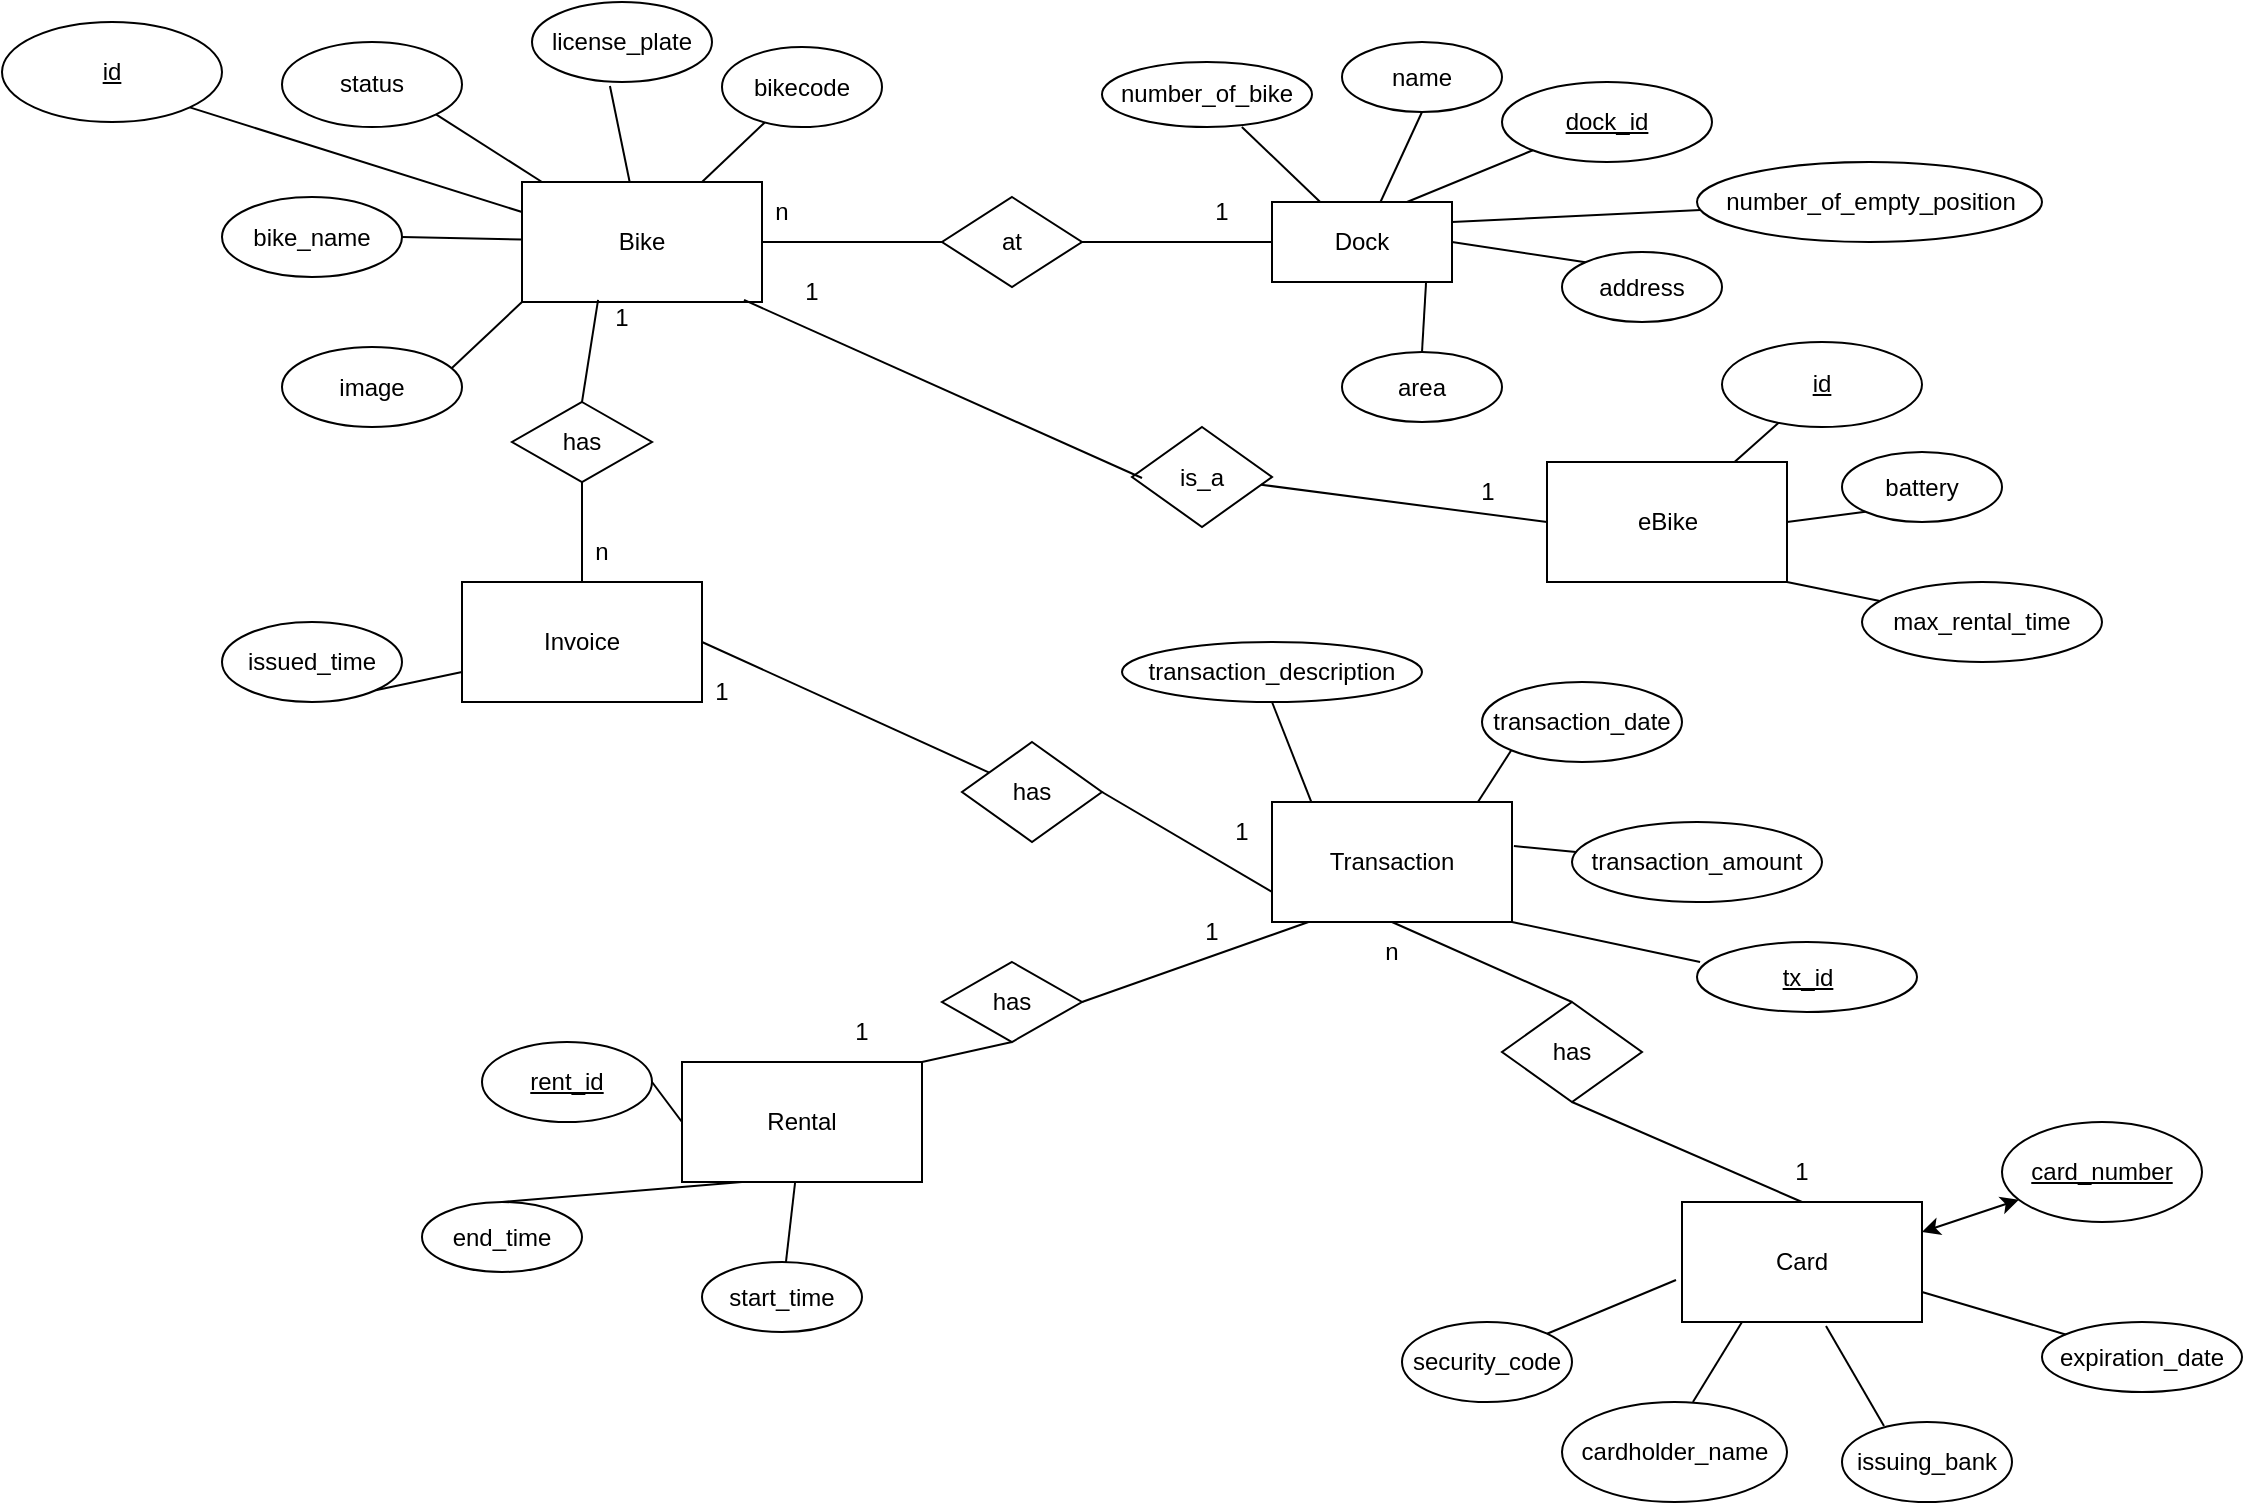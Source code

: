 <mxfile version="20.8.3" type="device"><diagram id="HmF4FEOffT64uok78Kqg" name="Page-1"><mxGraphModel dx="1114" dy="1684" grid="1" gridSize="10" guides="1" tooltips="1" connect="1" arrows="1" fold="1" page="1" pageScale="1" pageWidth="850" pageHeight="1100" math="0" shadow="0"><root><mxCell id="0"/><mxCell id="1" parent="0"/><mxCell id="fx-_clDi7cnZ9OOfjPNZ-1" value="Bike" style="rounded=0;whiteSpace=wrap;html=1;" parent="1" vertex="1"><mxGeometry x="280" y="80" width="120" height="60" as="geometry"/></mxCell><mxCell id="fx-_clDi7cnZ9OOfjPNZ-2" value="Dock" style="rounded=0;whiteSpace=wrap;html=1;" parent="1" vertex="1"><mxGeometry x="655" y="90" width="90" height="40" as="geometry"/></mxCell><mxCell id="fx-_clDi7cnZ9OOfjPNZ-3" value="Invoice" style="rounded=0;whiteSpace=wrap;html=1;" parent="1" vertex="1"><mxGeometry x="250" y="280" width="120" height="60" as="geometry"/></mxCell><mxCell id="fx-_clDi7cnZ9OOfjPNZ-4" value="Rental" style="rounded=0;whiteSpace=wrap;html=1;" parent="1" vertex="1"><mxGeometry x="360" y="520" width="120" height="60" as="geometry"/></mxCell><mxCell id="fx-_clDi7cnZ9OOfjPNZ-5" value="Transaction" style="rounded=0;whiteSpace=wrap;html=1;" parent="1" vertex="1"><mxGeometry x="655" y="390" width="120" height="60" as="geometry"/></mxCell><mxCell id="fx-_clDi7cnZ9OOfjPNZ-6" value="eBike" style="rounded=0;whiteSpace=wrap;html=1;" parent="1" vertex="1"><mxGeometry x="792.5" y="220" width="120" height="60" as="geometry"/></mxCell><mxCell id="fx-_clDi7cnZ9OOfjPNZ-7" value="Card" style="rounded=0;whiteSpace=wrap;html=1;" parent="1" vertex="1"><mxGeometry x="860" y="590" width="120" height="60" as="geometry"/></mxCell><mxCell id="fx-_clDi7cnZ9OOfjPNZ-8" value="is_a" style="rhombus;whiteSpace=wrap;html=1;" parent="1" vertex="1"><mxGeometry x="585" y="202.5" width="70" height="50" as="geometry"/></mxCell><mxCell id="fx-_clDi7cnZ9OOfjPNZ-10" value="" style="endArrow=none;html=1;rounded=0;entryX=0;entryY=0.5;entryDx=0;entryDy=0;" parent="1" source="fx-_clDi7cnZ9OOfjPNZ-8" target="fx-_clDi7cnZ9OOfjPNZ-6" edge="1"><mxGeometry width="50" height="50" relative="1" as="geometry"><mxPoint x="400" y="150" as="sourcePoint"/><mxPoint x="450" y="100" as="targetPoint"/></mxGeometry></mxCell><mxCell id="fx-_clDi7cnZ9OOfjPNZ-11" value="" style="endArrow=none;html=1;rounded=0;exitX=0.925;exitY=0.983;exitDx=0;exitDy=0;exitPerimeter=0;" parent="1" source="fx-_clDi7cnZ9OOfjPNZ-1" edge="1"><mxGeometry width="50" height="50" relative="1" as="geometry"><mxPoint x="400" y="150" as="sourcePoint"/><mxPoint x="590" y="228" as="targetPoint"/></mxGeometry></mxCell><mxCell id="fx-_clDi7cnZ9OOfjPNZ-12" value="1" style="text;html=1;strokeColor=none;fillColor=none;align=center;verticalAlign=middle;whiteSpace=wrap;rounded=0;" parent="1" vertex="1"><mxGeometry x="732.5" y="220" width="60" height="30" as="geometry"/></mxCell><mxCell id="fx-_clDi7cnZ9OOfjPNZ-13" value="1" style="text;html=1;strokeColor=none;fillColor=none;align=center;verticalAlign=middle;whiteSpace=wrap;rounded=0;" parent="1" vertex="1"><mxGeometry x="395" y="120" width="60" height="30" as="geometry"/></mxCell><mxCell id="fx-_clDi7cnZ9OOfjPNZ-15" value="at" style="rhombus;whiteSpace=wrap;html=1;" parent="1" vertex="1"><mxGeometry x="490" y="87.5" width="70" height="45" as="geometry"/></mxCell><mxCell id="fx-_clDi7cnZ9OOfjPNZ-16" value="" style="endArrow=none;html=1;rounded=0;entryX=1;entryY=0.5;entryDx=0;entryDy=0;" parent="1" source="fx-_clDi7cnZ9OOfjPNZ-15" target="fx-_clDi7cnZ9OOfjPNZ-1" edge="1"><mxGeometry width="50" height="50" relative="1" as="geometry"><mxPoint x="370" y="290" as="sourcePoint"/><mxPoint x="420" y="240" as="targetPoint"/></mxGeometry></mxCell><mxCell id="fx-_clDi7cnZ9OOfjPNZ-17" value="" style="endArrow=none;html=1;rounded=0;entryX=1;entryY=0.5;entryDx=0;entryDy=0;exitX=0;exitY=0.5;exitDx=0;exitDy=0;" parent="1" source="fx-_clDi7cnZ9OOfjPNZ-2" target="fx-_clDi7cnZ9OOfjPNZ-15" edge="1"><mxGeometry width="50" height="50" relative="1" as="geometry"><mxPoint x="370" y="290" as="sourcePoint"/><mxPoint x="420" y="240" as="targetPoint"/></mxGeometry></mxCell><mxCell id="fx-_clDi7cnZ9OOfjPNZ-18" value="n" style="text;html=1;strokeColor=none;fillColor=none;align=center;verticalAlign=middle;whiteSpace=wrap;rounded=0;" parent="1" vertex="1"><mxGeometry x="380" y="80" width="60" height="30" as="geometry"/></mxCell><mxCell id="fx-_clDi7cnZ9OOfjPNZ-19" value="1" style="text;html=1;strokeColor=none;fillColor=none;align=center;verticalAlign=middle;whiteSpace=wrap;rounded=0;" parent="1" vertex="1"><mxGeometry x="600" y="80" width="60" height="30" as="geometry"/></mxCell><mxCell id="fx-_clDi7cnZ9OOfjPNZ-20" value="" style="endArrow=none;html=1;rounded=0;exitX=1;exitY=0.5;exitDx=0;exitDy=0;" parent="1" source="fx-_clDi7cnZ9OOfjPNZ-3" target="fx-_clDi7cnZ9OOfjPNZ-21" edge="1"><mxGeometry width="50" height="50" relative="1" as="geometry"><mxPoint x="370" y="470" as="sourcePoint"/><mxPoint x="420" y="420" as="targetPoint"/></mxGeometry></mxCell><mxCell id="fx-_clDi7cnZ9OOfjPNZ-21" value="has" style="rhombus;whiteSpace=wrap;html=1;" parent="1" vertex="1"><mxGeometry x="500" y="360" width="70" height="50" as="geometry"/></mxCell><mxCell id="fx-_clDi7cnZ9OOfjPNZ-22" value="" style="endArrow=none;html=1;rounded=0;entryX=1;entryY=0.5;entryDx=0;entryDy=0;exitX=0;exitY=0.75;exitDx=0;exitDy=0;" parent="1" source="fx-_clDi7cnZ9OOfjPNZ-5" target="fx-_clDi7cnZ9OOfjPNZ-21" edge="1"><mxGeometry width="50" height="50" relative="1" as="geometry"><mxPoint x="370" y="470" as="sourcePoint"/><mxPoint x="420" y="420" as="targetPoint"/></mxGeometry></mxCell><mxCell id="fx-_clDi7cnZ9OOfjPNZ-23" value="1" style="text;html=1;strokeColor=none;fillColor=none;align=center;verticalAlign=middle;whiteSpace=wrap;rounded=0;" parent="1" vertex="1"><mxGeometry x="350" y="320" width="60" height="30" as="geometry"/></mxCell><mxCell id="fx-_clDi7cnZ9OOfjPNZ-24" value="1" style="text;html=1;strokeColor=none;fillColor=none;align=center;verticalAlign=middle;whiteSpace=wrap;rounded=0;" parent="1" vertex="1"><mxGeometry x="610" y="390" width="60" height="30" as="geometry"/></mxCell><mxCell id="fx-_clDi7cnZ9OOfjPNZ-25" value="has" style="rhombus;whiteSpace=wrap;html=1;" parent="1" vertex="1"><mxGeometry x="770" y="490" width="70" height="50" as="geometry"/></mxCell><mxCell id="fx-_clDi7cnZ9OOfjPNZ-26" value="" style="endArrow=none;html=1;rounded=0;entryX=0.5;entryY=1;entryDx=0;entryDy=0;exitX=0.5;exitY=0;exitDx=0;exitDy=0;" parent="1" source="fx-_clDi7cnZ9OOfjPNZ-25" target="fx-_clDi7cnZ9OOfjPNZ-5" edge="1"><mxGeometry width="50" height="50" relative="1" as="geometry"><mxPoint x="370" y="470" as="sourcePoint"/><mxPoint x="420" y="420" as="targetPoint"/></mxGeometry></mxCell><mxCell id="fx-_clDi7cnZ9OOfjPNZ-27" value="" style="endArrow=none;html=1;rounded=0;entryX=0.5;entryY=1;entryDx=0;entryDy=0;exitX=0.5;exitY=0;exitDx=0;exitDy=0;" parent="1" source="fx-_clDi7cnZ9OOfjPNZ-7" target="fx-_clDi7cnZ9OOfjPNZ-25" edge="1"><mxGeometry width="50" height="50" relative="1" as="geometry"><mxPoint x="370" y="470" as="sourcePoint"/><mxPoint x="420" y="420" as="targetPoint"/></mxGeometry></mxCell><mxCell id="fx-_clDi7cnZ9OOfjPNZ-28" value="n" style="text;html=1;strokeColor=none;fillColor=none;align=center;verticalAlign=middle;whiteSpace=wrap;rounded=0;" parent="1" vertex="1"><mxGeometry x="685" y="450" width="60" height="30" as="geometry"/></mxCell><mxCell id="fx-_clDi7cnZ9OOfjPNZ-29" value="1" style="text;html=1;strokeColor=none;fillColor=none;align=center;verticalAlign=middle;whiteSpace=wrap;rounded=0;" parent="1" vertex="1"><mxGeometry x="890" y="560" width="60" height="30" as="geometry"/></mxCell><mxCell id="fx-_clDi7cnZ9OOfjPNZ-30" value="has" style="rhombus;whiteSpace=wrap;html=1;" parent="1" vertex="1"><mxGeometry x="275" y="190" width="70" height="40" as="geometry"/></mxCell><mxCell id="fx-_clDi7cnZ9OOfjPNZ-31" value="" style="endArrow=none;html=1;rounded=0;entryX=0.317;entryY=0.983;entryDx=0;entryDy=0;entryPerimeter=0;exitX=0.5;exitY=0;exitDx=0;exitDy=0;" parent="1" source="fx-_clDi7cnZ9OOfjPNZ-30" target="fx-_clDi7cnZ9OOfjPNZ-1" edge="1"><mxGeometry width="50" height="50" relative="1" as="geometry"><mxPoint x="370" y="380" as="sourcePoint"/><mxPoint x="420" y="330" as="targetPoint"/></mxGeometry></mxCell><mxCell id="fx-_clDi7cnZ9OOfjPNZ-32" value="" style="endArrow=none;html=1;rounded=0;entryX=0.5;entryY=1;entryDx=0;entryDy=0;" parent="1" source="fx-_clDi7cnZ9OOfjPNZ-3" target="fx-_clDi7cnZ9OOfjPNZ-30" edge="1"><mxGeometry width="50" height="50" relative="1" as="geometry"><mxPoint x="370" y="380" as="sourcePoint"/><mxPoint x="420" y="330" as="targetPoint"/></mxGeometry></mxCell><mxCell id="fx-_clDi7cnZ9OOfjPNZ-33" value="1" style="text;html=1;strokeColor=none;fillColor=none;align=center;verticalAlign=middle;whiteSpace=wrap;rounded=0;" parent="1" vertex="1"><mxGeometry x="300" y="132.5" width="60" height="30" as="geometry"/></mxCell><mxCell id="fx-_clDi7cnZ9OOfjPNZ-34" value="n" style="text;html=1;strokeColor=none;fillColor=none;align=center;verticalAlign=middle;whiteSpace=wrap;rounded=0;" parent="1" vertex="1"><mxGeometry x="290" y="250" width="60" height="30" as="geometry"/></mxCell><mxCell id="fx-_clDi7cnZ9OOfjPNZ-35" value="has" style="rhombus;whiteSpace=wrap;html=1;" parent="1" vertex="1"><mxGeometry x="490" y="470" width="70" height="40" as="geometry"/></mxCell><mxCell id="fx-_clDi7cnZ9OOfjPNZ-36" value="" style="endArrow=none;html=1;rounded=0;entryX=0.152;entryY=1;entryDx=0;entryDy=0;entryPerimeter=0;exitX=1;exitY=0.5;exitDx=0;exitDy=0;" parent="1" source="fx-_clDi7cnZ9OOfjPNZ-35" target="fx-_clDi7cnZ9OOfjPNZ-5" edge="1"><mxGeometry width="50" height="50" relative="1" as="geometry"><mxPoint x="265" y="390" as="sourcePoint"/><mxPoint x="328.04" y="148.98" as="targetPoint"/></mxGeometry></mxCell><mxCell id="fx-_clDi7cnZ9OOfjPNZ-37" value="" style="endArrow=none;html=1;rounded=0;entryX=1;entryY=0;entryDx=0;entryDy=0;exitX=0.5;exitY=1;exitDx=0;exitDy=0;" parent="1" source="fx-_clDi7cnZ9OOfjPNZ-35" target="fx-_clDi7cnZ9OOfjPNZ-4" edge="1"><mxGeometry width="50" height="50" relative="1" as="geometry"><mxPoint x="270" y="410" as="sourcePoint"/><mxPoint x="303.125" y="350" as="targetPoint"/></mxGeometry></mxCell><mxCell id="fx-_clDi7cnZ9OOfjPNZ-38" value="1" style="text;html=1;strokeColor=none;fillColor=none;align=center;verticalAlign=middle;whiteSpace=wrap;rounded=0;" parent="1" vertex="1"><mxGeometry x="595" y="440" width="60" height="30" as="geometry"/></mxCell><mxCell id="fx-_clDi7cnZ9OOfjPNZ-39" value="1" style="text;html=1;strokeColor=none;fillColor=none;align=center;verticalAlign=middle;whiteSpace=wrap;rounded=0;" parent="1" vertex="1"><mxGeometry x="420" y="490" width="60" height="30" as="geometry"/></mxCell><mxCell id="fx-_clDi7cnZ9OOfjPNZ-40" value="&lt;u&gt;dock_id&lt;/u&gt;" style="ellipse;whiteSpace=wrap;html=1;" parent="1" vertex="1"><mxGeometry x="770" y="30" width="105" height="40" as="geometry"/></mxCell><mxCell id="fx-_clDi7cnZ9OOfjPNZ-42" value="name" style="ellipse;whiteSpace=wrap;html=1;" parent="1" vertex="1"><mxGeometry x="690" y="10" width="80" height="35" as="geometry"/></mxCell><mxCell id="fx-_clDi7cnZ9OOfjPNZ-43" value="address" style="ellipse;whiteSpace=wrap;html=1;" parent="1" vertex="1"><mxGeometry x="800" y="115" width="80" height="35" as="geometry"/></mxCell><mxCell id="fx-_clDi7cnZ9OOfjPNZ-44" value="" style="endArrow=none;html=1;rounded=0;entryX=0.5;entryY=1;entryDx=0;entryDy=0;" parent="1" source="fx-_clDi7cnZ9OOfjPNZ-2" target="fx-_clDi7cnZ9OOfjPNZ-42" edge="1"><mxGeometry width="50" height="50" relative="1" as="geometry"><mxPoint x="480" y="190" as="sourcePoint"/><mxPoint x="530" y="140" as="targetPoint"/></mxGeometry></mxCell><mxCell id="fx-_clDi7cnZ9OOfjPNZ-45" value="" style="endArrow=none;html=1;rounded=0;entryX=0;entryY=1;entryDx=0;entryDy=0;exitX=0.75;exitY=0;exitDx=0;exitDy=0;" parent="1" source="fx-_clDi7cnZ9OOfjPNZ-2" target="fx-_clDi7cnZ9OOfjPNZ-40" edge="1"><mxGeometry width="50" height="50" relative="1" as="geometry"><mxPoint x="716.923" y="90" as="sourcePoint"/><mxPoint x="710" y="22.5" as="targetPoint"/></mxGeometry></mxCell><mxCell id="fx-_clDi7cnZ9OOfjPNZ-46" value="" style="endArrow=none;html=1;rounded=0;entryX=0;entryY=0;entryDx=0;entryDy=0;exitX=1;exitY=0.5;exitDx=0;exitDy=0;" parent="1" source="fx-_clDi7cnZ9OOfjPNZ-2" target="fx-_clDi7cnZ9OOfjPNZ-43" edge="1"><mxGeometry width="50" height="50" relative="1" as="geometry"><mxPoint x="750" y="90" as="sourcePoint"/><mxPoint x="825.555" y="44.21" as="targetPoint"/></mxGeometry></mxCell><mxCell id="fx-_clDi7cnZ9OOfjPNZ-47" value="license_plate" style="ellipse;whiteSpace=wrap;html=1;" parent="1" vertex="1"><mxGeometry x="285" y="-10" width="90" height="40" as="geometry"/></mxCell><mxCell id="fx-_clDi7cnZ9OOfjPNZ-48" value="bikecode" style="ellipse;whiteSpace=wrap;html=1;" parent="1" vertex="1"><mxGeometry x="380" y="12.5" width="80" height="40" as="geometry"/></mxCell><mxCell id="fx-_clDi7cnZ9OOfjPNZ-49" value="" style="endArrow=none;html=1;rounded=0;exitX=0.75;exitY=0;exitDx=0;exitDy=0;" parent="1" source="fx-_clDi7cnZ9OOfjPNZ-1" target="fx-_clDi7cnZ9OOfjPNZ-48" edge="1"><mxGeometry width="50" height="50" relative="1" as="geometry"><mxPoint x="480" y="190" as="sourcePoint"/><mxPoint x="530" y="140" as="targetPoint"/></mxGeometry></mxCell><mxCell id="fx-_clDi7cnZ9OOfjPNZ-50" value="" style="endArrow=none;html=1;rounded=0;entryX=0.433;entryY=1.05;entryDx=0;entryDy=0;entryPerimeter=0;" parent="1" source="fx-_clDi7cnZ9OOfjPNZ-1" target="fx-_clDi7cnZ9OOfjPNZ-47" edge="1"><mxGeometry width="50" height="50" relative="1" as="geometry"><mxPoint x="480" y="10" as="sourcePoint"/><mxPoint x="530" y="-40" as="targetPoint"/></mxGeometry></mxCell><mxCell id="fx-_clDi7cnZ9OOfjPNZ-51" value="bike_name" style="ellipse;whiteSpace=wrap;html=1;" parent="1" vertex="1"><mxGeometry x="130" y="87.5" width="90" height="40" as="geometry"/></mxCell><mxCell id="fx-_clDi7cnZ9OOfjPNZ-52" value="" style="endArrow=none;html=1;rounded=0;exitX=1;exitY=0.5;exitDx=0;exitDy=0;" parent="1" source="fx-_clDi7cnZ9OOfjPNZ-51" target="fx-_clDi7cnZ9OOfjPNZ-1" edge="1"><mxGeometry width="50" height="50" relative="1" as="geometry"><mxPoint x="480" y="10" as="sourcePoint"/><mxPoint x="530" y="-40" as="targetPoint"/></mxGeometry></mxCell><mxCell id="fx-_clDi7cnZ9OOfjPNZ-53" value="image" style="ellipse;whiteSpace=wrap;html=1;" parent="1" vertex="1"><mxGeometry x="160" y="162.5" width="90" height="40" as="geometry"/></mxCell><mxCell id="fx-_clDi7cnZ9OOfjPNZ-54" value="" style="endArrow=none;html=1;rounded=0;entryX=0;entryY=1;entryDx=0;entryDy=0;exitX=0.944;exitY=0.263;exitDx=0;exitDy=0;exitPerimeter=0;" parent="1" source="fx-_clDi7cnZ9OOfjPNZ-53" target="fx-_clDi7cnZ9OOfjPNZ-1" edge="1"><mxGeometry width="50" height="50" relative="1" as="geometry"><mxPoint x="480" y="10" as="sourcePoint"/><mxPoint x="530" y="-40" as="targetPoint"/></mxGeometry></mxCell><mxCell id="fx-_clDi7cnZ9OOfjPNZ-55" value="status" style="ellipse;whiteSpace=wrap;html=1;" parent="1" vertex="1"><mxGeometry x="160" y="10" width="90" height="42.5" as="geometry"/></mxCell><mxCell id="fx-_clDi7cnZ9OOfjPNZ-56" value="battery" style="ellipse;whiteSpace=wrap;html=1;" parent="1" vertex="1"><mxGeometry x="940" y="215" width="80" height="35" as="geometry"/></mxCell><mxCell id="fx-_clDi7cnZ9OOfjPNZ-57" value="" style="endArrow=none;html=1;rounded=0;entryX=0;entryY=1;entryDx=0;entryDy=0;exitX=1;exitY=0.5;exitDx=0;exitDy=0;" parent="1" source="fx-_clDi7cnZ9OOfjPNZ-6" target="fx-_clDi7cnZ9OOfjPNZ-56" edge="1"><mxGeometry width="50" height="50" relative="1" as="geometry"><mxPoint x="480" y="290" as="sourcePoint"/><mxPoint x="530" y="240" as="targetPoint"/></mxGeometry></mxCell><mxCell id="fx-_clDi7cnZ9OOfjPNZ-58" value="" style="endArrow=none;html=1;rounded=0;entryX=1;entryY=1;entryDx=0;entryDy=0;" parent="1" target="fx-_clDi7cnZ9OOfjPNZ-55" edge="1"><mxGeometry width="50" height="50" relative="1" as="geometry"><mxPoint x="290" y="80" as="sourcePoint"/><mxPoint x="530" y="240" as="targetPoint"/></mxGeometry></mxCell><mxCell id="fx-_clDi7cnZ9OOfjPNZ-59" value="start_time" style="ellipse;whiteSpace=wrap;html=1;" parent="1" vertex="1"><mxGeometry x="370" y="620" width="80" height="35" as="geometry"/></mxCell><mxCell id="fx-_clDi7cnZ9OOfjPNZ-60" value="end_time" style="ellipse;whiteSpace=wrap;html=1;" parent="1" vertex="1"><mxGeometry x="230" y="590" width="80" height="35" as="geometry"/></mxCell><mxCell id="fx-_clDi7cnZ9OOfjPNZ-62" value="" style="endArrow=none;html=1;rounded=0;entryX=0.25;entryY=1;entryDx=0;entryDy=0;exitX=0.5;exitY=0;exitDx=0;exitDy=0;" parent="1" source="fx-_clDi7cnZ9OOfjPNZ-60" target="fx-_clDi7cnZ9OOfjPNZ-4" edge="1"><mxGeometry width="50" height="50" relative="1" as="geometry"><mxPoint x="190" y="580" as="sourcePoint"/><mxPoint x="530" y="420" as="targetPoint"/></mxGeometry></mxCell><mxCell id="fx-_clDi7cnZ9OOfjPNZ-64" value="" style="endArrow=none;html=1;rounded=0;" parent="1" source="fx-_clDi7cnZ9OOfjPNZ-59" target="fx-_clDi7cnZ9OOfjPNZ-4" edge="1"><mxGeometry width="50" height="50" relative="1" as="geometry"><mxPoint x="205" y="595" as="sourcePoint"/><mxPoint x="210" y="550" as="targetPoint"/></mxGeometry></mxCell><mxCell id="fx-_clDi7cnZ9OOfjPNZ-65" value="issued_time" style="ellipse;whiteSpace=wrap;html=1;" parent="1" vertex="1"><mxGeometry x="130" y="300" width="90" height="40" as="geometry"/></mxCell><mxCell id="fx-_clDi7cnZ9OOfjPNZ-66" value="" style="endArrow=none;html=1;rounded=0;entryX=1;entryY=1;entryDx=0;entryDy=0;exitX=0;exitY=0.75;exitDx=0;exitDy=0;" parent="1" source="fx-_clDi7cnZ9OOfjPNZ-3" target="fx-_clDi7cnZ9OOfjPNZ-65" edge="1"><mxGeometry width="50" height="50" relative="1" as="geometry"><mxPoint x="480" y="290" as="sourcePoint"/><mxPoint x="530" y="240" as="targetPoint"/></mxGeometry></mxCell><mxCell id="fx-_clDi7cnZ9OOfjPNZ-68" value="security_code" style="ellipse;whiteSpace=wrap;html=1;" parent="1" vertex="1"><mxGeometry x="720" y="650" width="85" height="40" as="geometry"/></mxCell><mxCell id="fx-_clDi7cnZ9OOfjPNZ-69" value="" style="endArrow=none;html=1;rounded=0;entryX=-0.025;entryY=0.65;entryDx=0;entryDy=0;entryPerimeter=0;exitX=1;exitY=0;exitDx=0;exitDy=0;" parent="1" source="fx-_clDi7cnZ9OOfjPNZ-68" target="fx-_clDi7cnZ9OOfjPNZ-7" edge="1"><mxGeometry width="50" height="50" relative="1" as="geometry"><mxPoint x="480" y="560" as="sourcePoint"/><mxPoint x="530" y="510" as="targetPoint"/></mxGeometry></mxCell><mxCell id="fx-_clDi7cnZ9OOfjPNZ-70" value="cardholder_name" style="ellipse;whiteSpace=wrap;html=1;" parent="1" vertex="1"><mxGeometry x="800" y="690" width="112.5" height="50" as="geometry"/></mxCell><mxCell id="fx-_clDi7cnZ9OOfjPNZ-71" value="issuing_bank" style="ellipse;whiteSpace=wrap;html=1;" parent="1" vertex="1"><mxGeometry x="940" y="700" width="85" height="40" as="geometry"/></mxCell><mxCell id="fx-_clDi7cnZ9OOfjPNZ-72" value="" style="endArrow=none;html=1;rounded=0;entryX=0.25;entryY=1;entryDx=0;entryDy=0;entryPerimeter=0;exitX=0.582;exitY=0;exitDx=0;exitDy=0;exitPerimeter=0;" parent="1" source="fx-_clDi7cnZ9OOfjPNZ-70" target="fx-_clDi7cnZ9OOfjPNZ-7" edge="1"><mxGeometry width="50" height="50" relative="1" as="geometry"><mxPoint x="802.374" y="665.774" as="sourcePoint"/><mxPoint x="867" y="639" as="targetPoint"/></mxGeometry></mxCell><mxCell id="fx-_clDi7cnZ9OOfjPNZ-73" value="" style="endArrow=none;html=1;rounded=0;entryX=0.6;entryY=1.033;entryDx=0;entryDy=0;entryPerimeter=0;exitX=0.247;exitY=0.05;exitDx=0;exitDy=0;exitPerimeter=0;" parent="1" source="fx-_clDi7cnZ9OOfjPNZ-71" target="fx-_clDi7cnZ9OOfjPNZ-7" edge="1"><mxGeometry width="50" height="50" relative="1" as="geometry"><mxPoint x="886.97" y="700" as="sourcePoint"/><mxPoint x="891.96" y="664.02" as="targetPoint"/></mxGeometry></mxCell><mxCell id="fx-_clDi7cnZ9OOfjPNZ-75" value="transaction_amount" style="ellipse;whiteSpace=wrap;html=1;" parent="1" vertex="1"><mxGeometry x="805" y="400" width="125" height="40" as="geometry"/></mxCell><mxCell id="fx-_clDi7cnZ9OOfjPNZ-76" value="transaction_date&lt;br&gt;" style="ellipse;whiteSpace=wrap;html=1;" parent="1" vertex="1"><mxGeometry x="760" y="330" width="100" height="40" as="geometry"/></mxCell><mxCell id="fx-_clDi7cnZ9OOfjPNZ-77" value="" style="endArrow=none;html=1;rounded=0;entryX=0;entryY=1;entryDx=0;entryDy=0;exitX=0.858;exitY=0;exitDx=0;exitDy=0;exitPerimeter=0;" parent="1" source="fx-_clDi7cnZ9OOfjPNZ-5" target="fx-_clDi7cnZ9OOfjPNZ-76" edge="1"><mxGeometry width="50" height="50" relative="1" as="geometry"><mxPoint x="480" y="470" as="sourcePoint"/><mxPoint x="530" y="420" as="targetPoint"/></mxGeometry></mxCell><mxCell id="fx-_clDi7cnZ9OOfjPNZ-78" value="" style="endArrow=none;html=1;rounded=0;exitX=1.008;exitY=0.367;exitDx=0;exitDy=0;exitPerimeter=0;" parent="1" source="fx-_clDi7cnZ9OOfjPNZ-5" target="fx-_clDi7cnZ9OOfjPNZ-75" edge="1"><mxGeometry width="50" height="50" relative="1" as="geometry"><mxPoint x="767.96" y="400" as="sourcePoint"/><mxPoint x="784.645" y="374.142" as="targetPoint"/></mxGeometry></mxCell><mxCell id="yYxTFmJ5kUhWL8XVDjhI-1" value="max_rental_time" style="ellipse;whiteSpace=wrap;html=1;" parent="1" vertex="1"><mxGeometry x="950" y="280" width="120" height="40" as="geometry"/></mxCell><mxCell id="yYxTFmJ5kUhWL8XVDjhI-2" value="" style="endArrow=none;html=1;rounded=0;entryX=1;entryY=1;entryDx=0;entryDy=0;" parent="1" source="yYxTFmJ5kUhWL8XVDjhI-1" target="fx-_clDi7cnZ9OOfjPNZ-6" edge="1"><mxGeometry width="50" height="50" relative="1" as="geometry"><mxPoint x="530" y="170" as="sourcePoint"/><mxPoint x="580" y="120" as="targetPoint"/></mxGeometry></mxCell><mxCell id="yYxTFmJ5kUhWL8XVDjhI-3" value="area" style="ellipse;whiteSpace=wrap;html=1;" parent="1" vertex="1"><mxGeometry x="690" y="165" width="80" height="35" as="geometry"/></mxCell><mxCell id="yYxTFmJ5kUhWL8XVDjhI-4" value="" style="endArrow=none;html=1;rounded=0;entryX=0.856;entryY=1;entryDx=0;entryDy=0;entryPerimeter=0;exitX=0.5;exitY=0;exitDx=0;exitDy=0;" parent="1" source="yYxTFmJ5kUhWL8XVDjhI-3" target="fx-_clDi7cnZ9OOfjPNZ-2" edge="1"><mxGeometry width="50" height="50" relative="1" as="geometry"><mxPoint x="530" y="170" as="sourcePoint"/><mxPoint x="580" y="120" as="targetPoint"/></mxGeometry></mxCell><mxCell id="yYxTFmJ5kUhWL8XVDjhI-5" value="number_of_bike" style="ellipse;whiteSpace=wrap;html=1;" parent="1" vertex="1"><mxGeometry x="570" y="20" width="105" height="32.5" as="geometry"/></mxCell><mxCell id="yYxTFmJ5kUhWL8XVDjhI-6" value="" style="endArrow=none;html=1;rounded=0;entryX=0.666;entryY=1;entryDx=0;entryDy=0;entryPerimeter=0;" parent="1" source="fx-_clDi7cnZ9OOfjPNZ-2" target="yYxTFmJ5kUhWL8XVDjhI-5" edge="1"><mxGeometry width="50" height="50" relative="1" as="geometry"><mxPoint x="530" y="170" as="sourcePoint"/><mxPoint x="650" y="60" as="targetPoint"/></mxGeometry></mxCell><mxCell id="yYxTFmJ5kUhWL8XVDjhI-7" value="number_of_empty_position" style="ellipse;whiteSpace=wrap;html=1;" parent="1" vertex="1"><mxGeometry x="867.5" y="70" width="172.5" height="40" as="geometry"/></mxCell><mxCell id="yYxTFmJ5kUhWL8XVDjhI-8" value="" style="endArrow=none;html=1;rounded=0;exitX=1;exitY=0.25;exitDx=0;exitDy=0;" parent="1" source="fx-_clDi7cnZ9OOfjPNZ-2" target="yYxTFmJ5kUhWL8XVDjhI-7" edge="1"><mxGeometry width="50" height="50" relative="1" as="geometry"><mxPoint x="530" y="170" as="sourcePoint"/><mxPoint x="580" y="120" as="targetPoint"/></mxGeometry></mxCell><mxCell id="yYxTFmJ5kUhWL8XVDjhI-9" value="expiration_date" style="ellipse;whiteSpace=wrap;html=1;" parent="1" vertex="1"><mxGeometry x="1040" y="650" width="100" height="35" as="geometry"/></mxCell><mxCell id="yYxTFmJ5kUhWL8XVDjhI-10" value="" style="endArrow=none;html=1;rounded=0;entryX=1;entryY=0.75;entryDx=0;entryDy=0;" parent="1" source="yYxTFmJ5kUhWL8XVDjhI-9" target="fx-_clDi7cnZ9OOfjPNZ-7" edge="1"><mxGeometry width="50" height="50" relative="1" as="geometry"><mxPoint x="530" y="400" as="sourcePoint"/><mxPoint x="580" y="350" as="targetPoint"/></mxGeometry></mxCell><mxCell id="yYxTFmJ5kUhWL8XVDjhI-11" value="transaction_description" style="ellipse;whiteSpace=wrap;html=1;" parent="1" vertex="1"><mxGeometry x="580" y="310" width="150" height="30" as="geometry"/></mxCell><mxCell id="yYxTFmJ5kUhWL8XVDjhI-14" value="" style="endArrow=none;html=1;rounded=0;entryX=0.5;entryY=1;entryDx=0;entryDy=0;exitX=0.164;exitY=0.002;exitDx=0;exitDy=0;exitPerimeter=0;" parent="1" source="fx-_clDi7cnZ9OOfjPNZ-5" target="yYxTFmJ5kUhWL8XVDjhI-11" edge="1"><mxGeometry width="50" height="50" relative="1" as="geometry"><mxPoint x="560" y="420" as="sourcePoint"/><mxPoint x="610" y="370" as="targetPoint"/></mxGeometry></mxCell><mxCell id="yYxTFmJ5kUhWL8XVDjhI-15" value="card_number" style="ellipse;whiteSpace=wrap;html=1;fontStyle=4" parent="1" vertex="1"><mxGeometry x="1020" y="550" width="100" height="50" as="geometry"/></mxCell><mxCell id="yYxTFmJ5kUhWL8XVDjhI-16" value="" style="endArrow=classic;startArrow=classic;html=1;rounded=0;exitX=1;exitY=0.25;exitDx=0;exitDy=0;" parent="1" source="fx-_clDi7cnZ9OOfjPNZ-7" target="yYxTFmJ5kUhWL8XVDjhI-15" edge="1"><mxGeometry width="50" height="50" relative="1" as="geometry"><mxPoint x="620" y="610" as="sourcePoint"/><mxPoint x="670" y="560" as="targetPoint"/></mxGeometry></mxCell><mxCell id="vwdYNAdy_rL2GnRf2VTV-1" value="id" style="ellipse;whiteSpace=wrap;html=1;fontStyle=4" parent="1" vertex="1"><mxGeometry x="20" width="110" height="50" as="geometry"/></mxCell><mxCell id="vwdYNAdy_rL2GnRf2VTV-2" value="" style="endArrow=none;html=1;rounded=0;entryX=1;entryY=1;entryDx=0;entryDy=0;exitX=0;exitY=0.25;exitDx=0;exitDy=0;" parent="1" source="fx-_clDi7cnZ9OOfjPNZ-1" target="vwdYNAdy_rL2GnRf2VTV-1" edge="1"><mxGeometry width="50" height="50" relative="1" as="geometry"><mxPoint x="540" y="210" as="sourcePoint"/><mxPoint x="590" y="160" as="targetPoint"/></mxGeometry></mxCell><mxCell id="vwdYNAdy_rL2GnRf2VTV-3" value="rent_id" style="ellipse;whiteSpace=wrap;html=1;fontStyle=4" parent="1" vertex="1"><mxGeometry x="260" y="510" width="85" height="40" as="geometry"/></mxCell><mxCell id="vwdYNAdy_rL2GnRf2VTV-4" value="tx_id" style="ellipse;whiteSpace=wrap;html=1;fontStyle=4" parent="1" vertex="1"><mxGeometry x="867.5" y="460" width="110" height="35" as="geometry"/></mxCell><mxCell id="vwdYNAdy_rL2GnRf2VTV-5" value="" style="endArrow=none;html=1;rounded=0;entryX=1;entryY=1;entryDx=0;entryDy=0;exitX=0.014;exitY=0.286;exitDx=0;exitDy=0;exitPerimeter=0;" parent="1" source="vwdYNAdy_rL2GnRf2VTV-4" target="fx-_clDi7cnZ9OOfjPNZ-5" edge="1"><mxGeometry width="50" height="50" relative="1" as="geometry"><mxPoint x="540" y="490" as="sourcePoint"/><mxPoint x="590" y="440" as="targetPoint"/></mxGeometry></mxCell><mxCell id="vwdYNAdy_rL2GnRf2VTV-6" value="" style="endArrow=none;html=1;rounded=0;entryX=1;entryY=0.5;entryDx=0;entryDy=0;exitX=0;exitY=0.5;exitDx=0;exitDy=0;" parent="1" source="fx-_clDi7cnZ9OOfjPNZ-4" target="vwdYNAdy_rL2GnRf2VTV-3" edge="1"><mxGeometry width="50" height="50" relative="1" as="geometry"><mxPoint x="540" y="490" as="sourcePoint"/><mxPoint x="590" y="440" as="targetPoint"/></mxGeometry></mxCell><mxCell id="vwdYNAdy_rL2GnRf2VTV-8" value="id" style="ellipse;whiteSpace=wrap;html=1;fontStyle=4" parent="1" vertex="1"><mxGeometry x="880" y="160" width="100" height="42.5" as="geometry"/></mxCell><mxCell id="vwdYNAdy_rL2GnRf2VTV-9" value="" style="endArrow=none;html=1;rounded=0;" parent="1" source="fx-_clDi7cnZ9OOfjPNZ-6" target="vwdYNAdy_rL2GnRf2VTV-8" edge="1"><mxGeometry width="50" height="50" relative="1" as="geometry"><mxPoint x="540" y="300" as="sourcePoint"/><mxPoint x="590" y="250" as="targetPoint"/></mxGeometry></mxCell></root></mxGraphModel></diagram></mxfile>